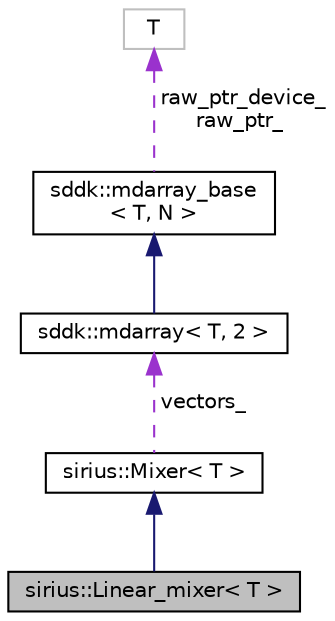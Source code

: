 digraph "sirius::Linear_mixer&lt; T &gt;"
{
 // INTERACTIVE_SVG=YES
  edge [fontname="Helvetica",fontsize="10",labelfontname="Helvetica",labelfontsize="10"];
  node [fontname="Helvetica",fontsize="10",shape=record];
  Node1 [label="sirius::Linear_mixer\< T \>",height=0.2,width=0.4,color="black", fillcolor="grey75", style="filled", fontcolor="black"];
  Node2 -> Node1 [dir="back",color="midnightblue",fontsize="10",style="solid",fontname="Helvetica"];
  Node2 [label="sirius::Mixer\< T \>",height=0.2,width=0.4,color="black", fillcolor="white", style="filled",URL="$classsirius_1_1_mixer.html",tooltip="Abstract mixer. "];
  Node3 -> Node2 [dir="back",color="darkorchid3",fontsize="10",style="dashed",label=" vectors_" ,fontname="Helvetica"];
  Node3 [label="sddk::mdarray\< T, 2 \>",height=0.2,width=0.4,color="black", fillcolor="white", style="filled",URL="$classsddk_1_1mdarray.html"];
  Node4 -> Node3 [dir="back",color="midnightblue",fontsize="10",style="solid",fontname="Helvetica"];
  Node4 [label="sddk::mdarray_base\l\< T, N \>",height=0.2,width=0.4,color="black", fillcolor="white", style="filled",URL="$classsddk_1_1mdarray__base.html",tooltip="Base class of multidimensional array. "];
  Node5 -> Node4 [dir="back",color="darkorchid3",fontsize="10",style="dashed",label=" raw_ptr_device_\nraw_ptr_" ,fontname="Helvetica"];
  Node5 [label="T",height=0.2,width=0.4,color="grey75", fillcolor="white", style="filled"];
}
